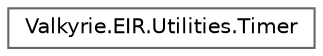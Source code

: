 digraph "Graphical Class Hierarchy"
{
 // LATEX_PDF_SIZE
  bgcolor="transparent";
  edge [fontname=Helvetica,fontsize=10,labelfontname=Helvetica,labelfontsize=10];
  node [fontname=Helvetica,fontsize=10,shape=box,height=0.2,width=0.4];
  rankdir="LR";
  Node0 [id="Node000000",label="Valkyrie.EIR.Utilities.Timer",height=0.2,width=0.4,color="grey40", fillcolor="white", style="filled",URL="$dc/d75/struct_valkyrie_1_1_e_i_r_1_1_utilities_1_1_timer.html",tooltip="Utility class to handle timing operations. The timescale is linked to Unity's Time...."];
}
